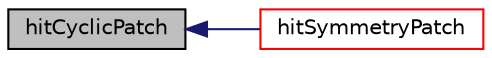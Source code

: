 digraph "hitCyclicPatch"
{
  bgcolor="transparent";
  edge [fontname="Helvetica",fontsize="10",labelfontname="Helvetica",labelfontsize="10"];
  node [fontname="Helvetica",fontsize="10",shape=record];
  rankdir="LR";
  Node3280 [label="hitCyclicPatch",height=0.2,width=0.4,color="black", fillcolor="grey75", style="filled", fontcolor="black"];
  Node3280 -> Node3281 [dir="back",color="midnightblue",fontsize="10",style="solid",fontname="Helvetica"];
  Node3281 [label="hitSymmetryPatch",height=0.2,width=0.4,color="red",URL="$a24721.html#a232d12f07f45b23a1cf401bb83d5c234",tooltip="Overridable function to handle the particle hitting a. "];
}
